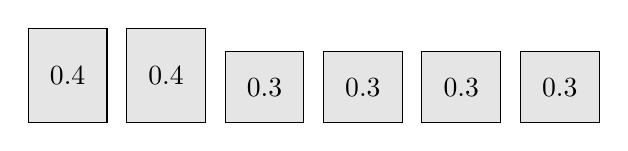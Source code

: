 \begin{tikzpicture}[item/.style={fill={black!10},draw}]
\path[item]
    (0,0) rectangle +(1,1.2) node[pos=0.5] {0.4}
    ++(1.25,0) rectangle +(1,1.2) node[pos=0.5] {0.4}
    ++(1.25,0) rectangle +(1,0.9) node[pos=0.5] {0.3}
    ++(1.25,0) rectangle +(1,0.9) node[pos=0.5] {0.3}
    ++(1.25,0) rectangle +(1,0.9) node[pos=0.5] {0.3}
    ++(1.25,0) rectangle +(1,0.9) node[pos=0.5] {0.3};
\end{tikzpicture}
